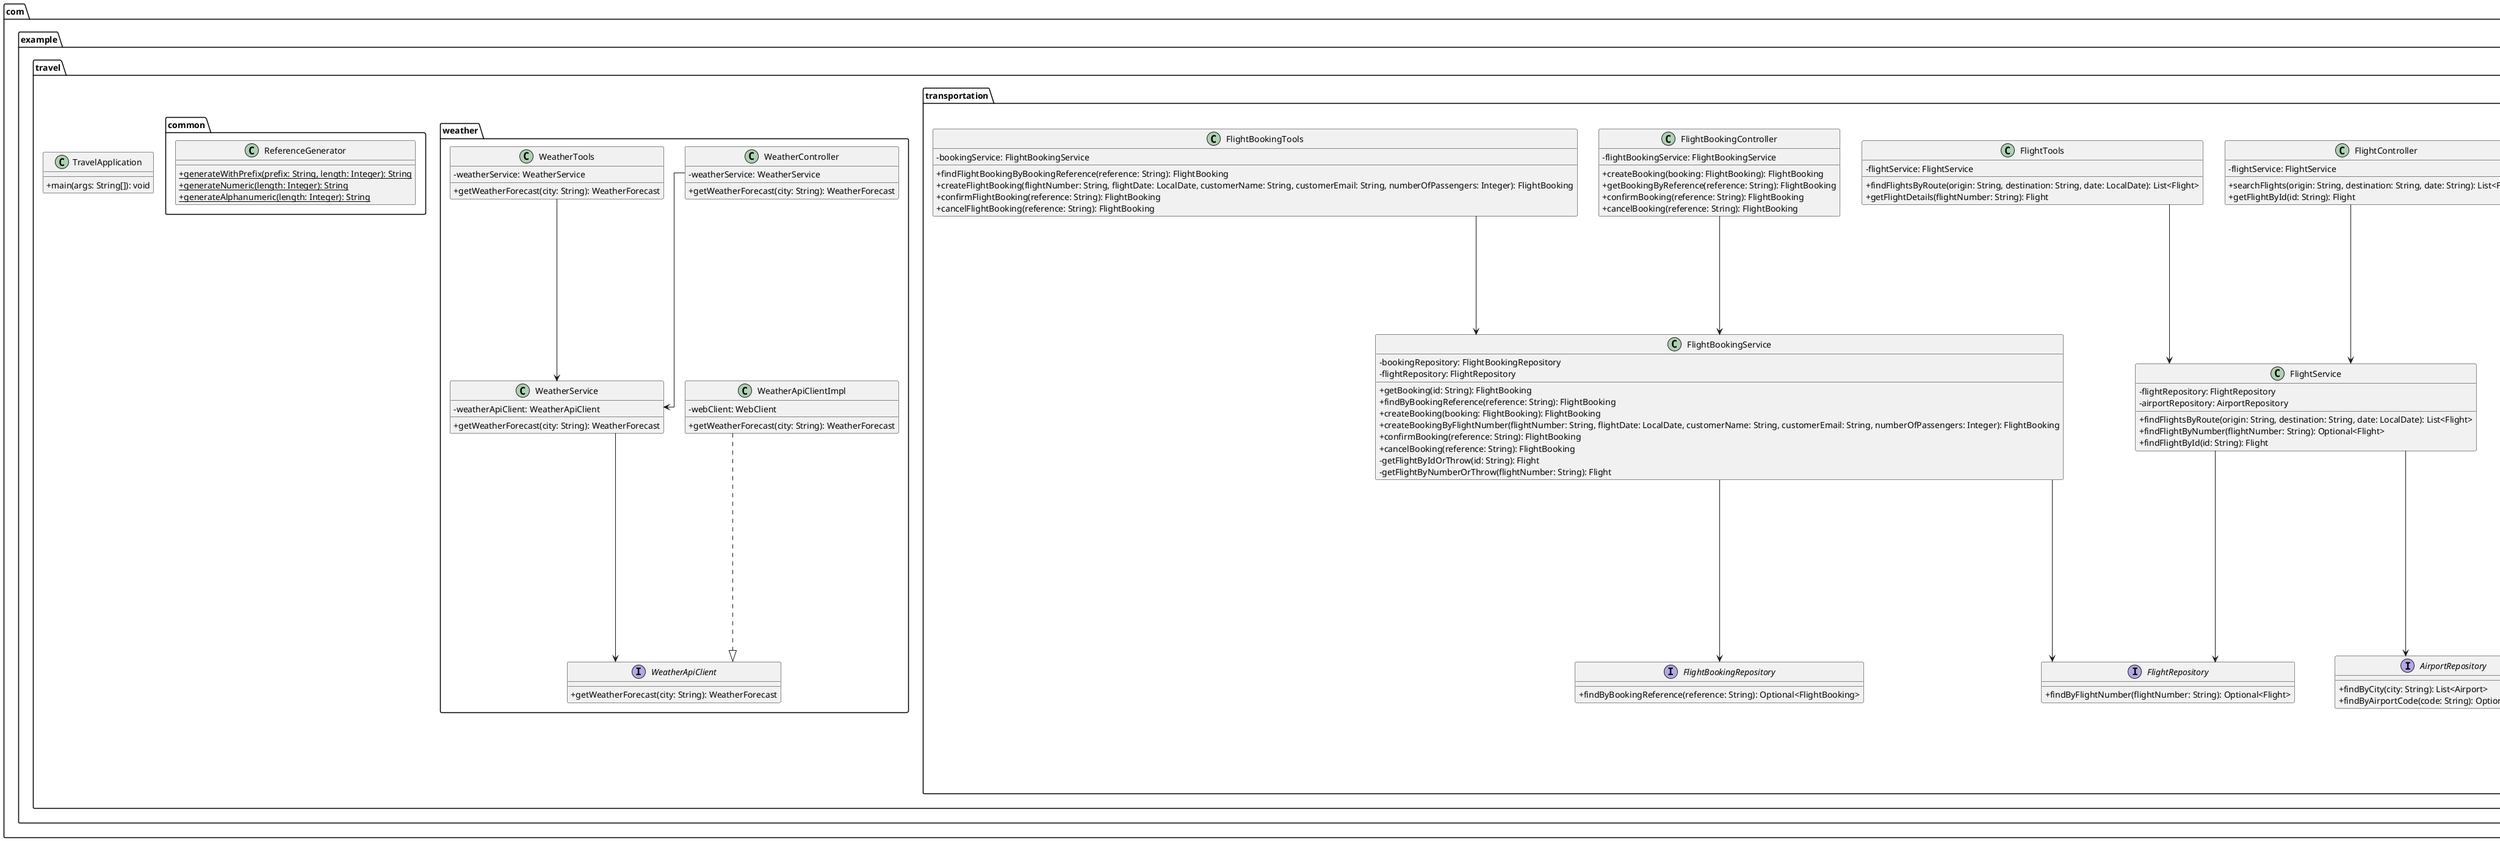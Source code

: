 @startuml
skinparam classAttributeIconSize 0
skinparam linetype ortho

package "com.example.travel" {
    class TravelApplication {
        + main(args: String[]): void
    }
}

package "com.example.travel.accommodations" {
    enum HotelStatus {
        ACTIVE
        INACTIVE
        MAINTENANCE
    }

    enum RoomType {
        STANDARD
        DELUXE
        SUITE
        EXECUTIVE
    }

    enum BookingStatus {
        PENDING
        CONFIRMED
        CANCELLED
        CHECKED_IN
        CHECKED_OUT
        NO_SHOW
    }

    class Hotel {
        - id: String
        - hotelName: String
        - hotelChain: String
        - city: String
        - country: String
        - address: String
        - starRating: Integer
        - pricePerNight: BigDecimal
        - currency: String
        - availableRooms: Integer
        - totalRooms: Integer
        - roomType: RoomType
        - amenities: String
        - description: String
        - status: HotelStatus
        - createdAt: LocalDateTime
        - updatedAt: LocalDateTime
        + getters/setters
        # onCreate(): void
        # onUpdate(): void
    }

    class HotelBooking {
        - id: String
        - bookingReference: String
        - hotelId: String
        - customerName: String
        - customerEmail: String
        - checkInDate: LocalDate
        - checkOutDate: LocalDate
        - numberOfGuests: Integer
        - numberOfRooms: Integer
        - totalPrice: BigDecimal
        - currency: String
        - status: BookingStatus
        - createdAt: LocalDateTime
        - updatedAt: LocalDateTime
        + getters/setters
        # onCreate(): void
        # onUpdate(): void
    }

    interface HotelRepository {
        + findByCity(city: String): List<Hotel>
        + findByHotelNameContainingIgnoreCase(name: String): List<Hotel>
    }

    interface HotelBookingRepository {
        + findByBookingReference(reference: String): Optional<HotelBooking>
    }

    class HotelService {
        - hotelRepository: HotelRepository
        + findHotelsByCity(city: String): List<Hotel>
        + findHotelsByName(name: String): List<Hotel>
        + findHotelById(id: String): Hotel
        + getHotel(id: String): Hotel
    }

    class HotelBookingService {
        - bookingRepository: HotelBookingRepository
        - hotelRepository: HotelRepository
        + getBooking(id: String): HotelBooking
        + findByBookingReference(reference: String): HotelBooking
        + createBooking(booking: HotelBooking): HotelBooking
        + updateBooking(booking: HotelBooking): HotelBooking
        + confirmBooking(reference: String): HotelBooking
        + cancelBooking(reference: String): HotelBooking
        - findAndValidateHotel(id: String, rooms: Integer): Hotel
        - enrichBookingData(booking: HotelBooking, hotel: Hotel): void
        - updateHotelInventory(hotel: Hotel, roomChange: Integer): void
        - handleHotelChange(existing: HotelBooking, updated: HotelBooking): void
    }

    class HotelController {
        - hotelService: HotelService
        + searchHotels(city: String, name: String): List<Hotel>
        + getHotelById(id: String): Hotel
    }

    class HotelBookingController {
        - hotelBookingService: HotelBookingService
        + createBooking(request: HotelBooking): HotelBooking
        + getBookingByReference(reference: String): HotelBooking
        + confirmBooking(reference: String): HotelBooking
        + cancelBooking(reference: String): HotelBooking
    }

    class HotelTools {
        - hotelService: HotelService
        + findHotelsByCity(city: String): List<Hotel>
        + findHotelsByName(name: String): List<Hotel>
        + getHotelDetails(id: String): Hotel
    }

    class HotelBookingTools {
        - bookingService: HotelBookingService
        - hotelService: HotelService
        + findHotelBookingByBookingReference(reference: String): HotelBooking
        + createHotelBookingByHotelName(hotelName: String, customerName: String, customerEmail: String, checkInDate: LocalDate, checkOutDate: LocalDate, numberOfGuests: Integer, numberOfRooms: Integer): HotelBooking
        + createHotelBookingByHotelId(hotelId: String, customerName: String, customerEmail: String, checkInDate: LocalDate, checkOutDate: LocalDate, numberOfGuests: Integer, numberOfRooms: Integer): HotelBooking
        + confirmHotelBooking(reference: String): HotelBooking
        + cancelHotelBooking(reference: String): HotelBooking
    }
}

package "com.example.travel.transportation" {
    enum FlightStatus {
        SCHEDULED
        BOARDING
        DEPARTED
        IN_FLIGHT
        ARRIVED
        DELAYED
        CANCELLED
    }

    enum AircraftType {
        BOEING_737
        BOEING_747
        BOEING_777
        BOEING_787
        AIRBUS_A320
        AIRBUS_A330
        AIRBUS_A350
        AIRBUS_A380
    }

    enum SeatClass {
        ECONOMY
        PREMIUM_ECONOMY
        BUSINESS
        FIRST
    }

    enum FlightBookingStatus {
        PENDING
        CONFIRMED
        CANCELLED
        COMPLETED
    }

    class Airport {
        - id: String
        - airportCode: String
        - airportName: String
        - city: String
        - country: String
        - timezone: String
        - latitude: Double
        - longitude: Double
        - status: String
        - createdAt: LocalDateTime
        - updatedAt: LocalDateTime
        + getters/setters
        # onCreate(): void
        # onUpdate(): void
    }

    class Flight {
        - id: String
        - flightNumber: String
        - airlineName: String
        - departureAirport: String
        - arrivalAirport: String
        - departureTime: LocalTime
        - arrivalTime: LocalTime
        - durationMinutes: Integer
        - price: BigDecimal
        - currency: String
        - availableSeats: Integer
        - totalSeats: Integer
        - aircraftType: AircraftType
        - seatClass: SeatClass
        - status: FlightStatus
        - createdAt: LocalDateTime
        - updatedAt: LocalDateTime
        + getters/setters
        # onCreate(): void
        # onUpdate(): void
        - calculateDuration(): Integer
    }

    class FlightBooking {
        - id: String
        - bookingReference: String
        - flightId: String
        - flightDate: LocalDate
        - customerName: String
        - customerEmail: String
        - numberOfPassengers: Integer
        - totalPrice: BigDecimal
        - currency: String
        - status: FlightBookingStatus
        - createdAt: LocalDateTime
        - updatedAt: LocalDateTime
        + getters/setters
        # onCreate(): void
        # onUpdate(): void
    }

    interface AirportRepository {
        + findByCity(city: String): List<Airport>
        + findByAirportCode(code: String): Optional<Airport>
    }

    interface FlightRepository {
        + findByFlightNumber(flightNumber: String): Optional<Flight>
    }

    interface FlightBookingRepository {
        + findByBookingReference(reference: String): Optional<FlightBooking>
    }

    class AirportService {
        - airportRepository: AirportRepository
        + findAirportsByCity(city: String): List<Airport>
        + findAirportByCode(code: String): Optional<Airport>
        + findAirportById(id: String): Airport
    }

    class FlightService {
        - flightRepository: FlightRepository
        - airportRepository: AirportRepository
        + findFlightsByRoute(origin: String, destination: String, date: LocalDate): List<Flight>
        + findFlightByNumber(flightNumber: String): Optional<Flight>
        + findFlightById(id: String): Flight
    }

    class FlightBookingService {
        - bookingRepository: FlightBookingRepository
        - flightRepository: FlightRepository
        + getBooking(id: String): FlightBooking
        + findByBookingReference(reference: String): FlightBooking
        + createBooking(booking: FlightBooking): FlightBooking
        + createBookingByFlightNumber(flightNumber: String, flightDate: LocalDate, customerName: String, customerEmail: String, numberOfPassengers: Integer): FlightBooking
        + confirmBooking(reference: String): FlightBooking
        + cancelBooking(reference: String): FlightBooking
        - getFlightByIdOrThrow(id: String): Flight
        - getFlightByNumberOrThrow(flightNumber: String): Flight
    }

    class AirportController {
        - airportService: AirportService
        + searchAirports(city: String, code: String): List<Airport>
        + getAirportById(id: String): Airport
    }

    class FlightController {
        - flightService: FlightService
        + searchFlights(origin: String, destination: String, date: String): List<Flight>
        + getFlightById(id: String): Flight
    }

    class FlightBookingController {
        - flightBookingService: FlightBookingService
        + createBooking(booking: FlightBooking): FlightBooking
        + getBookingByReference(reference: String): FlightBooking
        + confirmBooking(reference: String): FlightBooking
        + cancelBooking(reference: String): FlightBooking
    }

    class AirportTools {
        - airportService: AirportService
        + findAirportsByCity(city: String): List<Airport>
        + findAirportByCode(code: String): Airport
    }

    class FlightTools {
        - flightService: FlightService
        + findFlightsByRoute(origin: String, destination: String, date: LocalDate): List<Flight>
        + getFlightDetails(flightNumber: String): Flight
    }

    class FlightBookingTools {
        - bookingService: FlightBookingService
        + findFlightBookingByBookingReference(reference: String): FlightBooking
        + createFlightBooking(flightNumber: String, flightDate: LocalDate, customerName: String, customerEmail: String, numberOfPassengers: Integer): FlightBooking
        + confirmFlightBooking(reference: String): FlightBooking
        + cancelFlightBooking(reference: String): FlightBooking
    }
}

package "com.example.travel.weather" {
    interface WeatherApiClient {
        + getWeatherForecast(city: String): WeatherForecast
    }

    class WeatherApiClientImpl {
        - webClient: WebClient
        + getWeatherForecast(city: String): WeatherForecast
    }

    class WeatherService {
        - weatherApiClient: WeatherApiClient
        + getWeatherForecast(city: String): WeatherForecast
    }

    class WeatherController {
        - weatherService: WeatherService
        + getWeatherForecast(city: String): WeatherForecast
    }

    class WeatherTools {
        - weatherService: WeatherService
        + getWeatherForecast(city: String): WeatherForecast
    }
}

package "com.example.travel.common" {
    class ReferenceGenerator {
        + {static} generateWithPrefix(prefix: String, length: Integer): String
        + {static} generateNumeric(length: Integer): String
        + {static} generateAlphanumeric(length: Integer): String
    }
}

' Relationships
HotelService --> HotelRepository
HotelBookingService --> HotelBookingRepository
HotelBookingService --> HotelRepository
HotelController --> HotelService
HotelBookingController --> HotelBookingService
HotelTools --> HotelService
HotelBookingTools --> HotelBookingService
HotelBookingTools --> HotelService

AirportService --> AirportRepository
FlightService --> FlightRepository
FlightService --> AirportRepository
FlightBookingService --> FlightBookingRepository
FlightBookingService --> FlightRepository
AirportController --> AirportService
FlightController --> FlightService
FlightBookingController --> FlightBookingService
AirportTools --> AirportService
FlightTools --> FlightService
FlightBookingTools --> FlightBookingService

WeatherService --> WeatherApiClient
WeatherController --> WeatherService
WeatherTools --> WeatherService
WeatherApiClientImpl ..|> WeatherApiClient

@enduml

